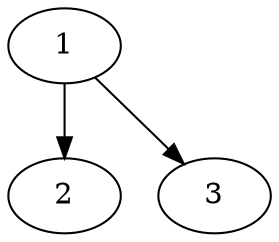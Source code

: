 digraph NoSeparatorsBetweenLabels {
1;
2;
3;
1 -> 2 [village=Saarbruecken; name = Alleestrasse heightLimit=10 weight = 3; primaryType=sideStreet; secondaryType=none;];
1 -> 3 [village=Saarbruecken; name = Flughafenstrasse; heightLimit=2; weight = 1; primaryType=sideStreet; secondaryType=tunnel;];
}